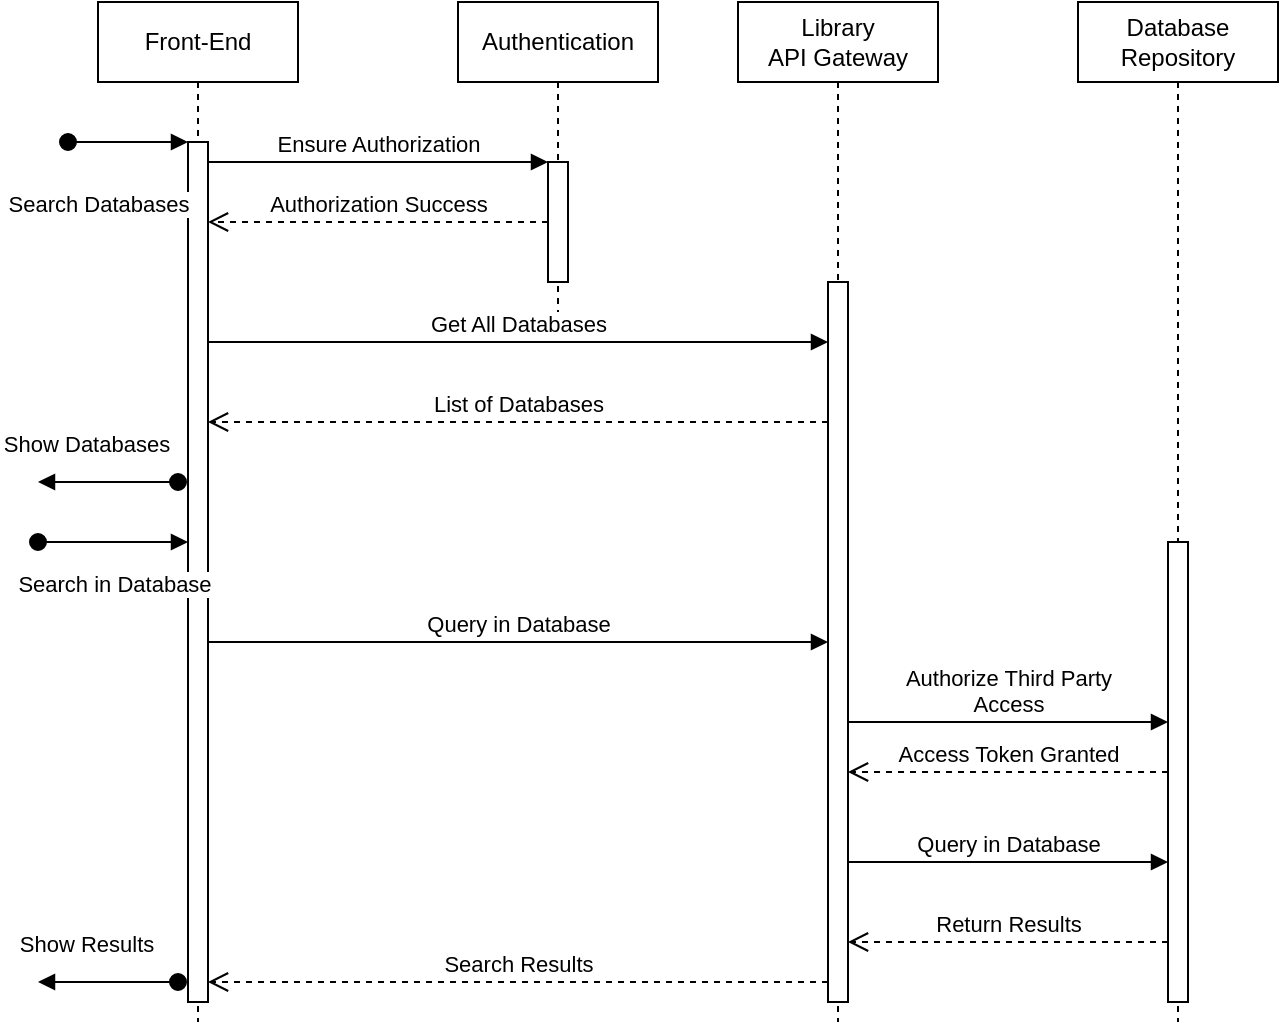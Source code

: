 <mxfile version="21.0.10"><diagram name="Page-1" id="2YBvvXClWsGukQMizWep"><mxGraphModel dx="1527" dy="1140" grid="1" gridSize="10" guides="1" tooltips="1" connect="1" arrows="1" fold="1" page="1" pageScale="1" pageWidth="850" pageHeight="1100" math="0" shadow="0"><root><mxCell id="0"/><mxCell id="1" parent="0"/><mxCell id="aM9ryv3xv72pqoxQDRHE-1" value="Front-End" style="shape=umlLifeline;perimeter=lifelinePerimeter;whiteSpace=wrap;html=1;container=0;dropTarget=0;collapsible=0;recursiveResize=0;outlineConnect=0;portConstraint=eastwest;newEdgeStyle={&quot;edgeStyle&quot;:&quot;elbowEdgeStyle&quot;,&quot;elbow&quot;:&quot;vertical&quot;,&quot;curved&quot;:0,&quot;rounded&quot;:0};" parent="1" vertex="1"><mxGeometry x="40" y="40" width="100" height="510" as="geometry"/></mxCell><mxCell id="aM9ryv3xv72pqoxQDRHE-2" value="" style="html=1;points=[];perimeter=orthogonalPerimeter;outlineConnect=0;targetShapes=umlLifeline;portConstraint=eastwest;newEdgeStyle={&quot;edgeStyle&quot;:&quot;elbowEdgeStyle&quot;,&quot;elbow&quot;:&quot;vertical&quot;,&quot;curved&quot;:0,&quot;rounded&quot;:0};" parent="aM9ryv3xv72pqoxQDRHE-1" vertex="1"><mxGeometry x="45" y="70" width="10" height="430" as="geometry"/></mxCell><mxCell id="aM9ryv3xv72pqoxQDRHE-3" value="&lt;div&gt;Search Databases&lt;/div&gt;" style="html=1;verticalAlign=bottom;startArrow=oval;endArrow=block;startSize=8;edgeStyle=elbowEdgeStyle;elbow=vertical;curved=0;rounded=0;" parent="aM9ryv3xv72pqoxQDRHE-1" target="aM9ryv3xv72pqoxQDRHE-2" edge="1"><mxGeometry x="-0.5" y="-40" relative="1" as="geometry"><mxPoint x="-15" y="70" as="sourcePoint"/><mxPoint as="offset"/></mxGeometry></mxCell><mxCell id="aM9ryv3xv72pqoxQDRHE-5" value="Authentication" style="shape=umlLifeline;perimeter=lifelinePerimeter;whiteSpace=wrap;html=1;container=0;dropTarget=0;collapsible=0;recursiveResize=0;outlineConnect=0;portConstraint=eastwest;newEdgeStyle={&quot;edgeStyle&quot;:&quot;elbowEdgeStyle&quot;,&quot;elbow&quot;:&quot;vertical&quot;,&quot;curved&quot;:0,&quot;rounded&quot;:0};" parent="1" vertex="1"><mxGeometry x="220" y="40" width="100" height="160" as="geometry"/></mxCell><mxCell id="aM9ryv3xv72pqoxQDRHE-6" value="" style="html=1;points=[];perimeter=orthogonalPerimeter;outlineConnect=0;targetShapes=umlLifeline;portConstraint=eastwest;newEdgeStyle={&quot;edgeStyle&quot;:&quot;elbowEdgeStyle&quot;,&quot;elbow&quot;:&quot;vertical&quot;,&quot;curved&quot;:0,&quot;rounded&quot;:0};" parent="aM9ryv3xv72pqoxQDRHE-5" vertex="1"><mxGeometry x="45" y="80" width="10" height="60" as="geometry"/></mxCell><mxCell id="aM9ryv3xv72pqoxQDRHE-7" value="Ensure Authorization" style="html=1;verticalAlign=bottom;endArrow=block;edgeStyle=elbowEdgeStyle;elbow=vertical;curved=0;rounded=0;" parent="1" source="aM9ryv3xv72pqoxQDRHE-2" target="aM9ryv3xv72pqoxQDRHE-6" edge="1"><mxGeometry relative="1" as="geometry"><mxPoint x="195" y="130" as="sourcePoint"/><Array as="points"><mxPoint x="180" y="120"/></Array></mxGeometry></mxCell><mxCell id="aM9ryv3xv72pqoxQDRHE-8" value="Authorization Success" style="html=1;verticalAlign=bottom;endArrow=open;dashed=1;endSize=8;edgeStyle=elbowEdgeStyle;elbow=vertical;curved=0;rounded=0;" parent="1" source="aM9ryv3xv72pqoxQDRHE-6" target="aM9ryv3xv72pqoxQDRHE-2" edge="1"><mxGeometry relative="1" as="geometry"><mxPoint x="195" y="205" as="targetPoint"/><Array as="points"><mxPoint x="190" y="150"/><mxPoint x="160" y="170"/><mxPoint x="190" y="280"/></Array></mxGeometry></mxCell><mxCell id="gLBqZt9fWjKXH9YBlMwT-1" value="&lt;div&gt;Library&lt;br&gt;&lt;/div&gt;&lt;div&gt;API Gateway&lt;br&gt;&lt;/div&gt;" style="shape=umlLifeline;perimeter=lifelinePerimeter;whiteSpace=wrap;html=1;container=0;dropTarget=0;collapsible=0;recursiveResize=0;outlineConnect=0;portConstraint=eastwest;newEdgeStyle={&quot;edgeStyle&quot;:&quot;elbowEdgeStyle&quot;,&quot;elbow&quot;:&quot;vertical&quot;,&quot;curved&quot;:0,&quot;rounded&quot;:0};" parent="1" vertex="1"><mxGeometry x="360" y="40" width="100" height="510" as="geometry"/></mxCell><mxCell id="gLBqZt9fWjKXH9YBlMwT-2" value="" style="html=1;points=[];perimeter=orthogonalPerimeter;outlineConnect=0;targetShapes=umlLifeline;portConstraint=eastwest;newEdgeStyle={&quot;edgeStyle&quot;:&quot;elbowEdgeStyle&quot;,&quot;elbow&quot;:&quot;vertical&quot;,&quot;curved&quot;:0,&quot;rounded&quot;:0};" parent="gLBqZt9fWjKXH9YBlMwT-1" vertex="1"><mxGeometry x="45" y="140" width="10" height="360" as="geometry"/></mxCell><mxCell id="gLBqZt9fWjKXH9YBlMwT-3" value="Get All Databases" style="html=1;verticalAlign=bottom;endArrow=block;edgeStyle=elbowEdgeStyle;elbow=vertical;curved=0;rounded=0;" parent="1" source="aM9ryv3xv72pqoxQDRHE-2" target="gLBqZt9fWjKXH9YBlMwT-2" edge="1"><mxGeometry relative="1" as="geometry"><mxPoint x="100" y="210" as="sourcePoint"/><Array as="points"><mxPoint x="185" y="210"/></Array><mxPoint x="270" y="210" as="targetPoint"/></mxGeometry></mxCell><mxCell id="gLBqZt9fWjKXH9YBlMwT-5" value="List of Databases" style="html=1;verticalAlign=bottom;endArrow=open;dashed=1;endSize=8;edgeStyle=elbowEdgeStyle;elbow=vertical;curved=0;rounded=0;" parent="1" source="gLBqZt9fWjKXH9YBlMwT-2" target="aM9ryv3xv72pqoxQDRHE-2" edge="1"><mxGeometry relative="1" as="geometry"><mxPoint x="100" y="250" as="targetPoint"/><Array as="points"><mxPoint x="310" y="250"/><mxPoint x="330" y="300"/><mxPoint x="400" y="390"/><mxPoint x="320" y="370"/><mxPoint x="375" y="250"/><mxPoint x="345" y="270"/><mxPoint x="375" y="380"/></Array><mxPoint x="450" y="250" as="sourcePoint"/></mxGeometry></mxCell><mxCell id="gLBqZt9fWjKXH9YBlMwT-6" value="Show Databases" style="html=1;verticalAlign=bottom;startArrow=oval;endArrow=block;startSize=8;edgeStyle=elbowEdgeStyle;elbow=vertical;curved=0;rounded=0;" parent="1" edge="1"><mxGeometry x="0.33" y="-10" relative="1" as="geometry"><mxPoint x="80" y="280" as="sourcePoint"/><mxPoint x="10" y="280" as="targetPoint"/><mxPoint as="offset"/><Array as="points"><mxPoint x="70" y="280"/></Array></mxGeometry></mxCell><mxCell id="gLBqZt9fWjKXH9YBlMwT-7" value="Database&lt;div&gt;Repository&lt;br&gt;&lt;/div&gt;" style="shape=umlLifeline;perimeter=lifelinePerimeter;whiteSpace=wrap;html=1;container=0;dropTarget=0;collapsible=0;recursiveResize=0;outlineConnect=0;portConstraint=eastwest;newEdgeStyle={&quot;edgeStyle&quot;:&quot;elbowEdgeStyle&quot;,&quot;elbow&quot;:&quot;vertical&quot;,&quot;curved&quot;:0,&quot;rounded&quot;:0};" parent="1" vertex="1"><mxGeometry x="530" y="40" width="100" height="510" as="geometry"/></mxCell><mxCell id="gLBqZt9fWjKXH9YBlMwT-8" value="" style="html=1;points=[];perimeter=orthogonalPerimeter;outlineConnect=0;targetShapes=umlLifeline;portConstraint=eastwest;newEdgeStyle={&quot;edgeStyle&quot;:&quot;elbowEdgeStyle&quot;,&quot;elbow&quot;:&quot;vertical&quot;,&quot;curved&quot;:0,&quot;rounded&quot;:0};" parent="gLBqZt9fWjKXH9YBlMwT-7" vertex="1"><mxGeometry x="45" y="270" width="10" height="230" as="geometry"/></mxCell><mxCell id="g8CDSVpVBfzrjWr7vrEJ-1" value="Search in Database" style="html=1;verticalAlign=bottom;startArrow=oval;endArrow=block;startSize=8;edgeStyle=elbowEdgeStyle;elbow=vertical;curved=0;rounded=0;" parent="1" target="aM9ryv3xv72pqoxQDRHE-2" edge="1"><mxGeometry x="0.011" y="-30" relative="1" as="geometry"><mxPoint x="10" y="310" as="sourcePoint"/><mxPoint as="offset"/><mxPoint x="95" y="120" as="targetPoint"/><Array as="points"><mxPoint x="50" y="310"/></Array></mxGeometry></mxCell><mxCell id="g8CDSVpVBfzrjWr7vrEJ-2" value="Query in Database" style="html=1;verticalAlign=bottom;endArrow=block;edgeStyle=elbowEdgeStyle;elbow=vertical;curved=0;rounded=0;" parent="1" source="aM9ryv3xv72pqoxQDRHE-2" target="gLBqZt9fWjKXH9YBlMwT-2" edge="1"><mxGeometry relative="1" as="geometry"><mxPoint x="90" y="390" as="sourcePoint"/><Array as="points"><mxPoint x="180" y="360"/></Array><mxPoint x="400" y="390" as="targetPoint"/></mxGeometry></mxCell><mxCell id="g8CDSVpVBfzrjWr7vrEJ-3" value="&lt;div&gt;Authorize Third Party&lt;/div&gt;&lt;div&gt;Access&lt;br&gt;&lt;/div&gt;" style="html=1;verticalAlign=bottom;endArrow=block;edgeStyle=elbowEdgeStyle;elbow=vertical;curved=0;rounded=0;" parent="1" source="gLBqZt9fWjKXH9YBlMwT-2" target="gLBqZt9fWjKXH9YBlMwT-8" edge="1"><mxGeometry relative="1" as="geometry"><mxPoint x="410" y="420.34" as="sourcePoint"/><Array as="points"><mxPoint x="520" y="400"/><mxPoint x="540" y="420"/></Array><mxPoint x="570" y="420.34" as="targetPoint"/></mxGeometry></mxCell><mxCell id="g8CDSVpVBfzrjWr7vrEJ-4" value="Access Token Granted" style="html=1;verticalAlign=bottom;endArrow=open;dashed=1;endSize=8;edgeStyle=elbowEdgeStyle;elbow=vertical;curved=0;rounded=0;" parent="1" source="gLBqZt9fWjKXH9YBlMwT-8" target="gLBqZt9fWjKXH9YBlMwT-2" edge="1"><mxGeometry relative="1" as="geometry"><mxPoint x="410" y="460" as="targetPoint"/><Array as="points"><mxPoint x="545" y="425"/><mxPoint x="580" y="490"/><mxPoint x="550" y="510"/><mxPoint x="580" y="620"/></Array><mxPoint x="570" y="460" as="sourcePoint"/></mxGeometry></mxCell><mxCell id="g8CDSVpVBfzrjWr7vrEJ-5" value="Search Results" style="html=1;verticalAlign=bottom;endArrow=open;dashed=1;endSize=8;edgeStyle=elbowEdgeStyle;elbow=vertical;curved=0;rounded=0;" parent="1" source="gLBqZt9fWjKXH9YBlMwT-2" target="aM9ryv3xv72pqoxQDRHE-2" edge="1"><mxGeometry relative="1" as="geometry"><mxPoint x="90" y="490" as="targetPoint"/><Array as="points"><mxPoint x="330" y="530"/><mxPoint x="395" y="580"/><mxPoint x="315" y="560"/><mxPoint x="370" y="440"/><mxPoint x="340" y="460"/><mxPoint x="370" y="570"/></Array><mxPoint x="400" y="490" as="sourcePoint"/></mxGeometry></mxCell><mxCell id="g8CDSVpVBfzrjWr7vrEJ-6" value="Show Results" style="html=1;verticalAlign=bottom;startArrow=oval;endArrow=block;startSize=8;edgeStyle=elbowEdgeStyle;elbow=vertical;curved=0;rounded=0;" parent="1" edge="1"><mxGeometry x="0.33" y="-10" relative="1" as="geometry"><mxPoint x="80" y="530" as="sourcePoint"/><mxPoint x="10" y="530" as="targetPoint"/><mxPoint as="offset"/><Array as="points"><mxPoint x="70" y="530"/></Array></mxGeometry></mxCell><mxCell id="eewbA-pBBx5mUYzuQa55-1" value="Query in Database" style="html=1;verticalAlign=bottom;endArrow=block;edgeStyle=elbowEdgeStyle;elbow=vertical;curved=0;rounded=0;" edge="1" parent="1" source="gLBqZt9fWjKXH9YBlMwT-2" target="gLBqZt9fWjKXH9YBlMwT-8"><mxGeometry relative="1" as="geometry"><mxPoint x="410" y="470" as="sourcePoint"/><Array as="points"><mxPoint x="515" y="470"/><mxPoint x="535" y="490"/></Array><mxPoint x="570" y="470" as="targetPoint"/></mxGeometry></mxCell><mxCell id="eewbA-pBBx5mUYzuQa55-2" value="Return Results" style="html=1;verticalAlign=bottom;endArrow=open;dashed=1;endSize=8;edgeStyle=elbowEdgeStyle;elbow=vertical;curved=0;rounded=0;" edge="1" parent="1" source="gLBqZt9fWjKXH9YBlMwT-8" target="gLBqZt9fWjKXH9YBlMwT-2"><mxGeometry relative="1" as="geometry"><mxPoint x="410" y="510" as="targetPoint"/><Array as="points"><mxPoint x="540" y="510"/><mxPoint x="575" y="575"/><mxPoint x="545" y="595"/><mxPoint x="575" y="705"/></Array><mxPoint x="570" y="510" as="sourcePoint"/></mxGeometry></mxCell></root></mxGraphModel></diagram></mxfile>